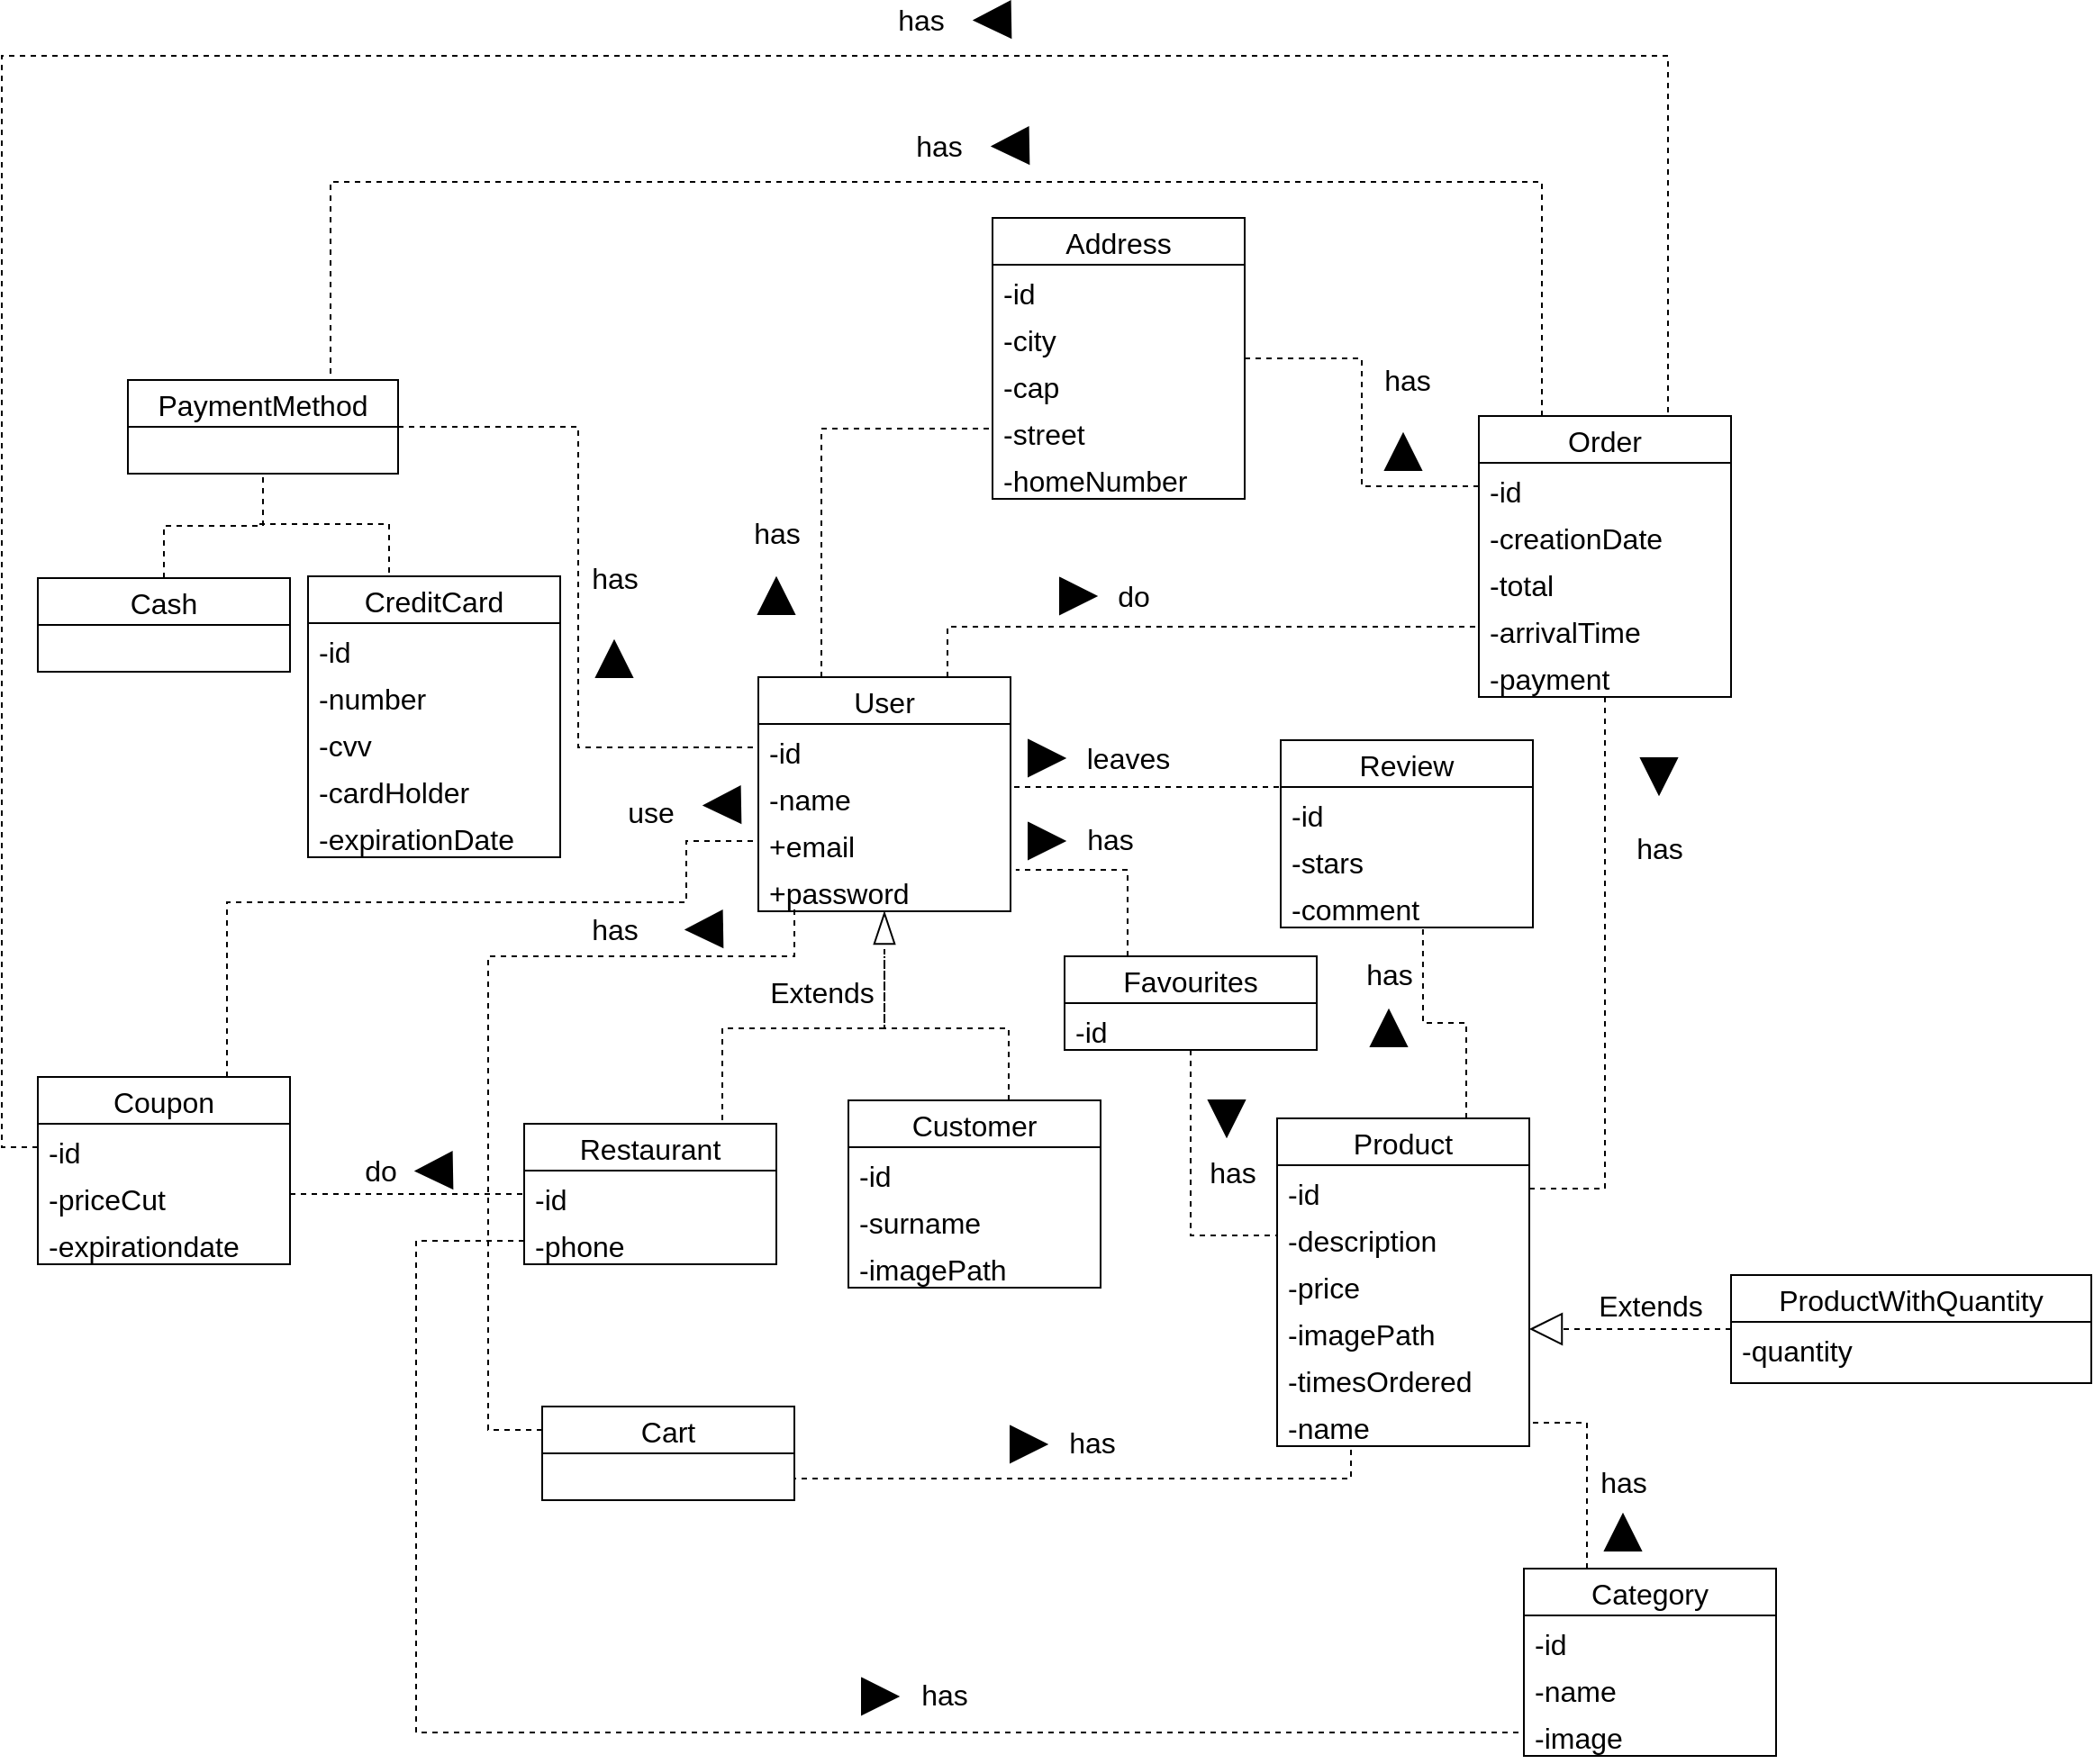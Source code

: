 <mxfile version="15.6.8" type="device"><diagram id="C5RBs43oDa-KdzZeNtuy" name="Page-1"><mxGraphModel dx="1355" dy="1617" grid="1" gridSize="10" guides="1" tooltips="1" connect="1" arrows="1" fold="1" page="1" pageScale="1" pageWidth="827" pageHeight="1169" math="0" shadow="0"><root><mxCell id="WIyWlLk6GJQsqaUBKTNV-0"/><mxCell id="WIyWlLk6GJQsqaUBKTNV-1" parent="WIyWlLk6GJQsqaUBKTNV-0"/><mxCell id="ASKmHNV6O_4krTc0j-V0-33" style="edgeStyle=orthogonalEdgeStyle;rounded=0;orthogonalLoop=1;jettySize=auto;html=1;exitX=0.5;exitY=0;exitDx=0;exitDy=0;dashed=1;fontSize=16;endArrow=none;endFill=0;" edge="1" parent="WIyWlLk6GJQsqaUBKTNV-1" source="ASKmHNV6O_4krTc0j-V0-17"><mxGeometry relative="1" as="geometry"><mxPoint x="310" y="230" as="targetPoint"/><Array as="points"><mxPoint x="220" y="323"/><mxPoint x="220" y="270"/><mxPoint x="310" y="270"/></Array></mxGeometry></mxCell><mxCell id="ASKmHNV6O_4krTc0j-V0-17" value="Restaurant" style="swimlane;fontStyle=0;childLayout=stackLayout;horizontal=1;startSize=26;fillColor=none;horizontalStack=0;resizeParent=1;resizeParentMax=0;resizeLast=0;collapsible=1;marginBottom=0;fontSize=16;" vertex="1" parent="WIyWlLk6GJQsqaUBKTNV-1"><mxGeometry x="110" y="323" width="140" height="78" as="geometry"/></mxCell><mxCell id="ASKmHNV6O_4krTc0j-V0-106" value="-id" style="text;strokeColor=none;fillColor=none;align=left;verticalAlign=top;spacingLeft=4;spacingRight=4;overflow=hidden;rotatable=0;points=[[0,0.5],[1,0.5]];portConstraint=eastwest;fontSize=16;" vertex="1" parent="ASKmHNV6O_4krTc0j-V0-17"><mxGeometry y="26" width="140" height="26" as="geometry"/></mxCell><mxCell id="ASKmHNV6O_4krTc0j-V0-18" value="-phone" style="text;strokeColor=none;fillColor=none;align=left;verticalAlign=top;spacingLeft=4;spacingRight=4;overflow=hidden;rotatable=0;points=[[0,0.5],[1,0.5]];portConstraint=eastwest;fontSize=16;" vertex="1" parent="ASKmHNV6O_4krTc0j-V0-17"><mxGeometry y="52" width="140" height="26" as="geometry"/></mxCell><mxCell id="ASKmHNV6O_4krTc0j-V0-67" style="edgeStyle=orthogonalEdgeStyle;rounded=0;orthogonalLoop=1;jettySize=auto;html=1;exitX=0.75;exitY=0;exitDx=0;exitDy=0;entryX=0;entryY=0.5;entryDx=0;entryDy=0;dashed=1;fontSize=16;endArrow=none;endFill=0;endSize=16;strokeWidth=1;" edge="1" parent="WIyWlLk6GJQsqaUBKTNV-1" source="ASKmHNV6O_4krTc0j-V0-21" target="ASKmHNV6O_4krTc0j-V0-55"><mxGeometry relative="1" as="geometry"/></mxCell><mxCell id="ASKmHNV6O_4krTc0j-V0-74" style="edgeStyle=orthogonalEdgeStyle;rounded=0;orthogonalLoop=1;jettySize=auto;html=1;exitX=0.25;exitY=0;exitDx=0;exitDy=0;entryX=0;entryY=0.5;entryDx=0;entryDy=0;dashed=1;fontSize=16;endArrow=none;endFill=0;endSize=16;strokeWidth=1;" edge="1" parent="WIyWlLk6GJQsqaUBKTNV-1" source="ASKmHNV6O_4krTc0j-V0-21" target="ASKmHNV6O_4krTc0j-V0-65"><mxGeometry relative="1" as="geometry"/></mxCell><mxCell id="ASKmHNV6O_4krTc0j-V0-21" value="User" style="swimlane;fontStyle=0;childLayout=stackLayout;horizontal=1;startSize=26;fillColor=none;horizontalStack=0;resizeParent=1;resizeParentMax=0;resizeLast=0;collapsible=1;marginBottom=0;fontSize=16;" vertex="1" parent="WIyWlLk6GJQsqaUBKTNV-1"><mxGeometry x="240" y="75" width="140" height="130" as="geometry"/></mxCell><mxCell id="ASKmHNV6O_4krTc0j-V0-111" value="-id" style="text;strokeColor=none;fillColor=none;align=left;verticalAlign=top;spacingLeft=4;spacingRight=4;overflow=hidden;rotatable=0;points=[[0,0.5],[1,0.5]];portConstraint=eastwest;fontSize=16;" vertex="1" parent="ASKmHNV6O_4krTc0j-V0-21"><mxGeometry y="26" width="140" height="26" as="geometry"/></mxCell><mxCell id="ASKmHNV6O_4krTc0j-V0-22" value="-name" style="text;strokeColor=none;fillColor=none;align=left;verticalAlign=top;spacingLeft=4;spacingRight=4;overflow=hidden;rotatable=0;points=[[0,0.5],[1,0.5]];portConstraint=eastwest;fontSize=16;" vertex="1" parent="ASKmHNV6O_4krTc0j-V0-21"><mxGeometry y="52" width="140" height="26" as="geometry"/></mxCell><mxCell id="ASKmHNV6O_4krTc0j-V0-24" value="+email" style="text;strokeColor=none;fillColor=none;align=left;verticalAlign=top;spacingLeft=4;spacingRight=4;overflow=hidden;rotatable=0;points=[[0,0.5],[1,0.5]];portConstraint=eastwest;fontSize=16;" vertex="1" parent="ASKmHNV6O_4krTc0j-V0-21"><mxGeometry y="78" width="140" height="26" as="geometry"/></mxCell><mxCell id="ASKmHNV6O_4krTc0j-V0-29" value="+password" style="text;strokeColor=none;fillColor=none;align=left;verticalAlign=top;spacingLeft=4;spacingRight=4;overflow=hidden;rotatable=0;points=[[0,0.5],[1,0.5]];portConstraint=eastwest;fontSize=16;" vertex="1" parent="ASKmHNV6O_4krTc0j-V0-21"><mxGeometry y="104" width="140" height="26" as="geometry"/></mxCell><mxCell id="ASKmHNV6O_4krTc0j-V0-31" style="edgeStyle=orthogonalEdgeStyle;rounded=0;orthogonalLoop=1;jettySize=auto;html=1;exitX=0.25;exitY=0;exitDx=0;exitDy=0;entryX=0.5;entryY=1;entryDx=0;entryDy=0;dashed=1;fontSize=16;endArrow=blockThin;endFill=0;strokeWidth=1;endSize=16;" edge="1" parent="WIyWlLk6GJQsqaUBKTNV-1" source="ASKmHNV6O_4krTc0j-V0-25" target="ASKmHNV6O_4krTc0j-V0-21"><mxGeometry relative="1" as="geometry"><Array as="points"><mxPoint x="379" y="310"/><mxPoint x="379" y="270"/><mxPoint x="310" y="270"/></Array></mxGeometry></mxCell><mxCell id="ASKmHNV6O_4krTc0j-V0-25" value="Customer" style="swimlane;fontStyle=0;childLayout=stackLayout;horizontal=1;startSize=26;fillColor=none;horizontalStack=0;resizeParent=1;resizeParentMax=0;resizeLast=0;collapsible=1;marginBottom=0;fontSize=16;" vertex="1" parent="WIyWlLk6GJQsqaUBKTNV-1"><mxGeometry x="290" y="310" width="140" height="104" as="geometry"/></mxCell><mxCell id="ASKmHNV6O_4krTc0j-V0-110" value="-id" style="text;strokeColor=none;fillColor=none;align=left;verticalAlign=top;spacingLeft=4;spacingRight=4;overflow=hidden;rotatable=0;points=[[0,0.5],[1,0.5]];portConstraint=eastwest;fontSize=16;" vertex="1" parent="ASKmHNV6O_4krTc0j-V0-25"><mxGeometry y="26" width="140" height="26" as="geometry"/></mxCell><mxCell id="ASKmHNV6O_4krTc0j-V0-27" value="-surname" style="text;strokeColor=none;fillColor=none;align=left;verticalAlign=top;spacingLeft=4;spacingRight=4;overflow=hidden;rotatable=0;points=[[0,0.5],[1,0.5]];portConstraint=eastwest;fontSize=16;" vertex="1" parent="ASKmHNV6O_4krTc0j-V0-25"><mxGeometry y="52" width="140" height="26" as="geometry"/></mxCell><mxCell id="ASKmHNV6O_4krTc0j-V0-28" value="-imagePath" style="text;strokeColor=none;fillColor=none;align=left;verticalAlign=top;spacingLeft=4;spacingRight=4;overflow=hidden;rotatable=0;points=[[0,0.5],[1,0.5]];portConstraint=eastwest;fontSize=16;" vertex="1" parent="ASKmHNV6O_4krTc0j-V0-25"><mxGeometry y="78" width="140" height="26" as="geometry"/></mxCell><mxCell id="ASKmHNV6O_4krTc0j-V0-34" value="Extends" style="text;html=1;align=center;verticalAlign=middle;resizable=0;points=[];autosize=1;strokeColor=none;fillColor=none;fontSize=16;" vertex="1" parent="WIyWlLk6GJQsqaUBKTNV-1"><mxGeometry x="240" y="240" width="70" height="20" as="geometry"/></mxCell><mxCell id="ASKmHNV6O_4krTc0j-V0-35" value="Review" style="swimlane;fontStyle=0;childLayout=stackLayout;horizontal=1;startSize=26;fillColor=none;horizontalStack=0;resizeParent=1;resizeParentMax=0;resizeLast=0;collapsible=1;marginBottom=0;fontSize=16;" vertex="1" parent="WIyWlLk6GJQsqaUBKTNV-1"><mxGeometry x="530" y="110" width="140" height="104" as="geometry"/></mxCell><mxCell id="ASKmHNV6O_4krTc0j-V0-36" value="-id" style="text;strokeColor=none;fillColor=none;align=left;verticalAlign=top;spacingLeft=4;spacingRight=4;overflow=hidden;rotatable=0;points=[[0,0.5],[1,0.5]];portConstraint=eastwest;fontSize=16;" vertex="1" parent="ASKmHNV6O_4krTc0j-V0-35"><mxGeometry y="26" width="140" height="26" as="geometry"/></mxCell><mxCell id="ASKmHNV6O_4krTc0j-V0-112" value="-stars" style="text;strokeColor=none;fillColor=none;align=left;verticalAlign=top;spacingLeft=4;spacingRight=4;overflow=hidden;rotatable=0;points=[[0,0.5],[1,0.5]];portConstraint=eastwest;fontSize=16;" vertex="1" parent="ASKmHNV6O_4krTc0j-V0-35"><mxGeometry y="52" width="140" height="26" as="geometry"/></mxCell><mxCell id="ASKmHNV6O_4krTc0j-V0-37" value="-comment" style="text;strokeColor=none;fillColor=none;align=left;verticalAlign=top;spacingLeft=4;spacingRight=4;overflow=hidden;rotatable=0;points=[[0,0.5],[1,0.5]];portConstraint=eastwest;fontSize=16;" vertex="1" parent="ASKmHNV6O_4krTc0j-V0-35"><mxGeometry y="78" width="140" height="26" as="geometry"/></mxCell><mxCell id="ASKmHNV6O_4krTc0j-V0-39" style="edgeStyle=orthogonalEdgeStyle;rounded=0;orthogonalLoop=1;jettySize=auto;html=1;exitX=1;exitY=0.5;exitDx=0;exitDy=0;entryX=0;entryY=0.25;entryDx=0;entryDy=0;dashed=1;fontSize=16;endArrow=none;endFill=0;endSize=16;strokeWidth=1;" edge="1" parent="WIyWlLk6GJQsqaUBKTNV-1" source="ASKmHNV6O_4krTc0j-V0-22" target="ASKmHNV6O_4krTc0j-V0-35"><mxGeometry relative="1" as="geometry"><Array as="points"><mxPoint x="380" y="136"/></Array></mxGeometry></mxCell><mxCell id="ASKmHNV6O_4krTc0j-V0-40" value="leaves" style="text;html=1;align=center;verticalAlign=middle;resizable=0;points=[];autosize=1;strokeColor=none;fillColor=none;fontSize=16;" vertex="1" parent="WIyWlLk6GJQsqaUBKTNV-1"><mxGeometry x="415" y="110" width="60" height="20" as="geometry"/></mxCell><mxCell id="ASKmHNV6O_4krTc0j-V0-41" value="" style="triangle;whiteSpace=wrap;html=1;fontSize=16;fillColor=#000000;" vertex="1" parent="WIyWlLk6GJQsqaUBKTNV-1"><mxGeometry x="390" y="110" width="20" height="20" as="geometry"/></mxCell><mxCell id="ASKmHNV6O_4krTc0j-V0-48" style="edgeStyle=orthogonalEdgeStyle;rounded=0;orthogonalLoop=1;jettySize=auto;html=1;exitX=0.75;exitY=0;exitDx=0;exitDy=0;entryX=0.564;entryY=1.038;entryDx=0;entryDy=0;entryPerimeter=0;dashed=1;fontSize=16;endArrow=none;endFill=0;endSize=16;strokeWidth=1;" edge="1" parent="WIyWlLk6GJQsqaUBKTNV-1" source="ASKmHNV6O_4krTc0j-V0-42" target="ASKmHNV6O_4krTc0j-V0-37"><mxGeometry relative="1" as="geometry"/></mxCell><mxCell id="ASKmHNV6O_4krTc0j-V0-42" value="Product" style="swimlane;fontStyle=0;childLayout=stackLayout;horizontal=1;startSize=26;fillColor=none;horizontalStack=0;resizeParent=1;resizeParentMax=0;resizeLast=0;collapsible=1;marginBottom=0;fontSize=16;" vertex="1" parent="WIyWlLk6GJQsqaUBKTNV-1"><mxGeometry x="528" y="320" width="140" height="182" as="geometry"/></mxCell><mxCell id="ASKmHNV6O_4krTc0j-V0-43" value="-id" style="text;strokeColor=none;fillColor=none;align=left;verticalAlign=top;spacingLeft=4;spacingRight=4;overflow=hidden;rotatable=0;points=[[0,0.5],[1,0.5]];portConstraint=eastwest;fontSize=16;" vertex="1" parent="ASKmHNV6O_4krTc0j-V0-42"><mxGeometry y="26" width="140" height="26" as="geometry"/></mxCell><mxCell id="ASKmHNV6O_4krTc0j-V0-44" value="-description" style="text;strokeColor=none;fillColor=none;align=left;verticalAlign=top;spacingLeft=4;spacingRight=4;overflow=hidden;rotatable=0;points=[[0,0.5],[1,0.5]];portConstraint=eastwest;fontSize=16;" vertex="1" parent="ASKmHNV6O_4krTc0j-V0-42"><mxGeometry y="52" width="140" height="26" as="geometry"/></mxCell><mxCell id="ASKmHNV6O_4krTc0j-V0-45" value="-price" style="text;strokeColor=none;fillColor=none;align=left;verticalAlign=top;spacingLeft=4;spacingRight=4;overflow=hidden;rotatable=0;points=[[0,0.5],[1,0.5]];portConstraint=eastwest;fontSize=16;" vertex="1" parent="ASKmHNV6O_4krTc0j-V0-42"><mxGeometry y="78" width="140" height="26" as="geometry"/></mxCell><mxCell id="ASKmHNV6O_4krTc0j-V0-46" value="-imagePath" style="text;strokeColor=none;fillColor=none;align=left;verticalAlign=top;spacingLeft=4;spacingRight=4;overflow=hidden;rotatable=0;points=[[0,0.5],[1,0.5]];portConstraint=eastwest;fontSize=16;" vertex="1" parent="ASKmHNV6O_4krTc0j-V0-42"><mxGeometry y="104" width="140" height="26" as="geometry"/></mxCell><mxCell id="ASKmHNV6O_4krTc0j-V0-47" value="-timesOrdered" style="text;strokeColor=none;fillColor=none;align=left;verticalAlign=top;spacingLeft=4;spacingRight=4;overflow=hidden;rotatable=0;points=[[0,0.5],[1,0.5]];portConstraint=eastwest;fontSize=16;" vertex="1" parent="ASKmHNV6O_4krTc0j-V0-42"><mxGeometry y="130" width="140" height="26" as="geometry"/></mxCell><mxCell id="ASKmHNV6O_4krTc0j-V0-105" value="-name" style="text;strokeColor=none;fillColor=none;align=left;verticalAlign=top;spacingLeft=4;spacingRight=4;overflow=hidden;rotatable=0;points=[[0,0.5],[1,0.5]];portConstraint=eastwest;fontSize=16;" vertex="1" parent="ASKmHNV6O_4krTc0j-V0-42"><mxGeometry y="156" width="140" height="26" as="geometry"/></mxCell><mxCell id="ASKmHNV6O_4krTc0j-V0-49" value="" style="triangle;whiteSpace=wrap;html=1;fontSize=16;fillColor=#000000;rotation=-90;" vertex="1" parent="WIyWlLk6GJQsqaUBKTNV-1"><mxGeometry x="580" y="260" width="20" height="20" as="geometry"/></mxCell><mxCell id="ASKmHNV6O_4krTc0j-V0-50" value="has" style="text;html=1;align=center;verticalAlign=middle;resizable=0;points=[];autosize=1;strokeColor=none;fillColor=none;fontSize=16;" vertex="1" parent="WIyWlLk6GJQsqaUBKTNV-1"><mxGeometry x="570" y="230" width="40" height="20" as="geometry"/></mxCell><mxCell id="ASKmHNV6O_4krTc0j-V0-118" style="edgeStyle=orthogonalEdgeStyle;rounded=0;orthogonalLoop=1;jettySize=auto;html=1;exitX=0.25;exitY=0;exitDx=0;exitDy=0;entryX=0.75;entryY=0;entryDx=0;entryDy=0;dashed=1;fontSize=16;endArrow=none;endFill=0;endSize=16;strokeWidth=1;" edge="1" parent="WIyWlLk6GJQsqaUBKTNV-1" source="ASKmHNV6O_4krTc0j-V0-52" target="ASKmHNV6O_4krTc0j-V0-87"><mxGeometry relative="1" as="geometry"><Array as="points"><mxPoint x="675" y="-200"/><mxPoint x="3" y="-200"/></Array></mxGeometry></mxCell><mxCell id="ASKmHNV6O_4krTc0j-V0-52" value="Order" style="swimlane;fontStyle=0;childLayout=stackLayout;horizontal=1;startSize=26;fillColor=none;horizontalStack=0;resizeParent=1;resizeParentMax=0;resizeLast=0;collapsible=1;marginBottom=0;fontSize=16;" vertex="1" parent="WIyWlLk6GJQsqaUBKTNV-1"><mxGeometry x="640" y="-70" width="140" height="156" as="geometry"/></mxCell><mxCell id="ASKmHNV6O_4krTc0j-V0-53" value="-id" style="text;strokeColor=none;fillColor=none;align=left;verticalAlign=top;spacingLeft=4;spacingRight=4;overflow=hidden;rotatable=0;points=[[0,0.5],[1,0.5]];portConstraint=eastwest;fontSize=16;" vertex="1" parent="ASKmHNV6O_4krTc0j-V0-52"><mxGeometry y="26" width="140" height="26" as="geometry"/></mxCell><mxCell id="ASKmHNV6O_4krTc0j-V0-113" value="-creationDate" style="text;strokeColor=none;fillColor=none;align=left;verticalAlign=top;spacingLeft=4;spacingRight=4;overflow=hidden;rotatable=0;points=[[0,0.5],[1,0.5]];portConstraint=eastwest;fontSize=16;" vertex="1" parent="ASKmHNV6O_4krTc0j-V0-52"><mxGeometry y="52" width="140" height="26" as="geometry"/></mxCell><mxCell id="ASKmHNV6O_4krTc0j-V0-54" value="-total" style="text;strokeColor=none;fillColor=none;align=left;verticalAlign=top;spacingLeft=4;spacingRight=4;overflow=hidden;rotatable=0;points=[[0,0.5],[1,0.5]];portConstraint=eastwest;fontSize=16;" vertex="1" parent="ASKmHNV6O_4krTc0j-V0-52"><mxGeometry y="78" width="140" height="26" as="geometry"/></mxCell><mxCell id="ASKmHNV6O_4krTc0j-V0-55" value="-arrivalTime" style="text;strokeColor=none;fillColor=none;align=left;verticalAlign=top;spacingLeft=4;spacingRight=4;overflow=hidden;rotatable=0;points=[[0,0.5],[1,0.5]];portConstraint=eastwest;fontSize=16;" vertex="1" parent="ASKmHNV6O_4krTc0j-V0-52"><mxGeometry y="104" width="140" height="26" as="geometry"/></mxCell><mxCell id="ASKmHNV6O_4krTc0j-V0-56" value="-payment" style="text;strokeColor=none;fillColor=none;align=left;verticalAlign=top;spacingLeft=4;spacingRight=4;overflow=hidden;rotatable=0;points=[[0,0.5],[1,0.5]];portConstraint=eastwest;fontSize=16;" vertex="1" parent="ASKmHNV6O_4krTc0j-V0-52"><mxGeometry y="130" width="140" height="26" as="geometry"/></mxCell><mxCell id="ASKmHNV6O_4krTc0j-V0-59" style="edgeStyle=orthogonalEdgeStyle;rounded=0;orthogonalLoop=1;jettySize=auto;html=1;exitX=1;exitY=0.5;exitDx=0;exitDy=0;entryX=0.5;entryY=1;entryDx=0;entryDy=0;dashed=1;fontSize=16;endArrow=none;endFill=0;endSize=16;strokeWidth=1;" edge="1" parent="WIyWlLk6GJQsqaUBKTNV-1" source="ASKmHNV6O_4krTc0j-V0-43" target="ASKmHNV6O_4krTc0j-V0-52"><mxGeometry relative="1" as="geometry"/></mxCell><mxCell id="ASKmHNV6O_4krTc0j-V0-60" value="has" style="text;html=1;align=center;verticalAlign=middle;resizable=0;points=[];autosize=1;strokeColor=none;fillColor=none;fontSize=16;" vertex="1" parent="WIyWlLk6GJQsqaUBKTNV-1"><mxGeometry x="720" y="160" width="40" height="20" as="geometry"/></mxCell><mxCell id="ASKmHNV6O_4krTc0j-V0-61" value="" style="triangle;whiteSpace=wrap;html=1;fontSize=16;fillColor=#000000;rotation=90;" vertex="1" parent="WIyWlLk6GJQsqaUBKTNV-1"><mxGeometry x="730" y="120" width="20" height="20" as="geometry"/></mxCell><mxCell id="ASKmHNV6O_4krTc0j-V0-62" value="Address" style="swimlane;fontStyle=0;childLayout=stackLayout;horizontal=1;startSize=26;fillColor=none;horizontalStack=0;resizeParent=1;resizeParentMax=0;resizeLast=0;collapsible=1;marginBottom=0;fontSize=16;" vertex="1" parent="WIyWlLk6GJQsqaUBKTNV-1"><mxGeometry x="370" y="-180" width="140" height="156" as="geometry"/></mxCell><mxCell id="ASKmHNV6O_4krTc0j-V0-114" value="-id" style="text;strokeColor=none;fillColor=none;align=left;verticalAlign=top;spacingLeft=4;spacingRight=4;overflow=hidden;rotatable=0;points=[[0,0.5],[1,0.5]];portConstraint=eastwest;fontSize=16;" vertex="1" parent="ASKmHNV6O_4krTc0j-V0-62"><mxGeometry y="26" width="140" height="26" as="geometry"/></mxCell><mxCell id="ASKmHNV6O_4krTc0j-V0-63" value="-city" style="text;strokeColor=none;fillColor=none;align=left;verticalAlign=top;spacingLeft=4;spacingRight=4;overflow=hidden;rotatable=0;points=[[0,0.5],[1,0.5]];portConstraint=eastwest;fontSize=16;" vertex="1" parent="ASKmHNV6O_4krTc0j-V0-62"><mxGeometry y="52" width="140" height="26" as="geometry"/></mxCell><mxCell id="ASKmHNV6O_4krTc0j-V0-64" value="-cap" style="text;strokeColor=none;fillColor=none;align=left;verticalAlign=top;spacingLeft=4;spacingRight=4;overflow=hidden;rotatable=0;points=[[0,0.5],[1,0.5]];portConstraint=eastwest;fontSize=16;" vertex="1" parent="ASKmHNV6O_4krTc0j-V0-62"><mxGeometry y="78" width="140" height="26" as="geometry"/></mxCell><mxCell id="ASKmHNV6O_4krTc0j-V0-65" value="-street" style="text;strokeColor=none;fillColor=none;align=left;verticalAlign=top;spacingLeft=4;spacingRight=4;overflow=hidden;rotatable=0;points=[[0,0.5],[1,0.5]];portConstraint=eastwest;fontSize=16;" vertex="1" parent="ASKmHNV6O_4krTc0j-V0-62"><mxGeometry y="104" width="140" height="26" as="geometry"/></mxCell><mxCell id="ASKmHNV6O_4krTc0j-V0-66" value="-homeNumber" style="text;strokeColor=none;fillColor=none;align=left;verticalAlign=top;spacingLeft=4;spacingRight=4;overflow=hidden;rotatable=0;points=[[0,0.5],[1,0.5]];portConstraint=eastwest;fontSize=16;" vertex="1" parent="ASKmHNV6O_4krTc0j-V0-62"><mxGeometry y="130" width="140" height="26" as="geometry"/></mxCell><mxCell id="ASKmHNV6O_4krTc0j-V0-68" value="" style="triangle;whiteSpace=wrap;html=1;fontSize=16;fillColor=#000000;" vertex="1" parent="WIyWlLk6GJQsqaUBKTNV-1"><mxGeometry x="407.5" y="20" width="20" height="20" as="geometry"/></mxCell><mxCell id="ASKmHNV6O_4krTc0j-V0-69" value="do" style="text;html=1;align=center;verticalAlign=middle;resizable=0;points=[];autosize=1;strokeColor=none;fillColor=none;fontSize=16;" vertex="1" parent="WIyWlLk6GJQsqaUBKTNV-1"><mxGeometry x="432.5" y="20" width="30" height="20" as="geometry"/></mxCell><mxCell id="ASKmHNV6O_4krTc0j-V0-71" style="edgeStyle=orthogonalEdgeStyle;rounded=0;orthogonalLoop=1;jettySize=auto;html=1;exitX=0;exitY=0.5;exitDx=0;exitDy=0;entryX=1;entryY=0.5;entryDx=0;entryDy=0;dashed=1;fontSize=16;endArrow=none;endFill=0;endSize=16;strokeWidth=1;" edge="1" parent="WIyWlLk6GJQsqaUBKTNV-1" source="ASKmHNV6O_4krTc0j-V0-53" target="ASKmHNV6O_4krTc0j-V0-62"><mxGeometry relative="1" as="geometry"/></mxCell><mxCell id="ASKmHNV6O_4krTc0j-V0-72" value="" style="triangle;whiteSpace=wrap;html=1;fontSize=16;fillColor=#000000;rotation=-90;" vertex="1" parent="WIyWlLk6GJQsqaUBKTNV-1"><mxGeometry x="588" y="-60" width="20" height="20" as="geometry"/></mxCell><mxCell id="ASKmHNV6O_4krTc0j-V0-73" value="has" style="text;html=1;align=center;verticalAlign=middle;resizable=0;points=[];autosize=1;strokeColor=none;fillColor=none;fontSize=16;" vertex="1" parent="WIyWlLk6GJQsqaUBKTNV-1"><mxGeometry x="580" y="-100" width="40" height="20" as="geometry"/></mxCell><mxCell id="ASKmHNV6O_4krTc0j-V0-75" value="has" style="text;html=1;align=center;verticalAlign=middle;resizable=0;points=[];autosize=1;strokeColor=none;fillColor=none;fontSize=16;" vertex="1" parent="WIyWlLk6GJQsqaUBKTNV-1"><mxGeometry x="230" y="-15" width="40" height="20" as="geometry"/></mxCell><mxCell id="ASKmHNV6O_4krTc0j-V0-76" value="" style="triangle;whiteSpace=wrap;html=1;fontSize=16;fillColor=#000000;rotation=-90;" vertex="1" parent="WIyWlLk6GJQsqaUBKTNV-1"><mxGeometry x="240" y="20" width="20" height="20" as="geometry"/></mxCell><mxCell id="ASKmHNV6O_4krTc0j-V0-80" style="edgeStyle=orthogonalEdgeStyle;rounded=0;orthogonalLoop=1;jettySize=auto;html=1;exitX=1;exitY=0.5;exitDx=0;exitDy=0;entryX=0.293;entryY=1.077;entryDx=0;entryDy=0;dashed=1;fontSize=16;endArrow=none;endFill=0;endSize=16;strokeWidth=1;entryPerimeter=0;" edge="1" parent="WIyWlLk6GJQsqaUBKTNV-1" source="ASKmHNV6O_4krTc0j-V0-77" target="ASKmHNV6O_4krTc0j-V0-105"><mxGeometry relative="1" as="geometry"><Array as="points"><mxPoint x="260" y="520"/><mxPoint x="569" y="520"/></Array></mxGeometry></mxCell><mxCell id="ASKmHNV6O_4krTc0j-V0-77" value="Cart" style="swimlane;fontStyle=0;childLayout=stackLayout;horizontal=1;startSize=26;fillColor=none;horizontalStack=0;resizeParent=1;resizeParentMax=0;resizeLast=0;collapsible=1;marginBottom=0;fontSize=16;" vertex="1" parent="WIyWlLk6GJQsqaUBKTNV-1"><mxGeometry x="120" y="480" width="140" height="52" as="geometry"/></mxCell><mxCell id="ASKmHNV6O_4krTc0j-V0-81" value="" style="triangle;whiteSpace=wrap;html=1;fontSize=16;fillColor=#000000;rotation=0;" vertex="1" parent="WIyWlLk6GJQsqaUBKTNV-1"><mxGeometry x="380" y="491" width="20" height="20" as="geometry"/></mxCell><mxCell id="ASKmHNV6O_4krTc0j-V0-83" value="has" style="text;html=1;align=center;verticalAlign=middle;resizable=0;points=[];autosize=1;strokeColor=none;fillColor=none;fontSize=16;" vertex="1" parent="WIyWlLk6GJQsqaUBKTNV-1"><mxGeometry x="405" y="490" width="40" height="20" as="geometry"/></mxCell><mxCell id="ASKmHNV6O_4krTc0j-V0-84" style="edgeStyle=orthogonalEdgeStyle;rounded=0;orthogonalLoop=1;jettySize=auto;html=1;exitX=0.143;exitY=0.962;exitDx=0;exitDy=0;entryX=0;entryY=0.25;entryDx=0;entryDy=0;dashed=1;fontSize=16;endArrow=none;endFill=0;endSize=16;strokeWidth=1;exitPerimeter=0;" edge="1" parent="WIyWlLk6GJQsqaUBKTNV-1" source="ASKmHNV6O_4krTc0j-V0-29" target="ASKmHNV6O_4krTc0j-V0-77"><mxGeometry relative="1" as="geometry"><Array as="points"><mxPoint x="260" y="230"/><mxPoint x="90" y="230"/><mxPoint x="90" y="493"/></Array></mxGeometry></mxCell><mxCell id="ASKmHNV6O_4krTc0j-V0-85" value="" style="triangle;whiteSpace=wrap;html=1;fontSize=16;fillColor=#000000;rotation=-181;" vertex="1" parent="WIyWlLk6GJQsqaUBKTNV-1"><mxGeometry x="200" y="205" width="20" height="20" as="geometry"/></mxCell><mxCell id="ASKmHNV6O_4krTc0j-V0-86" value="has" style="text;html=1;align=center;verticalAlign=middle;resizable=0;points=[];autosize=1;strokeColor=none;fillColor=none;fontSize=16;" vertex="1" parent="WIyWlLk6GJQsqaUBKTNV-1"><mxGeometry x="140" y="205" width="40" height="20" as="geometry"/></mxCell><mxCell id="ASKmHNV6O_4krTc0j-V0-115" style="edgeStyle=orthogonalEdgeStyle;rounded=0;orthogonalLoop=1;jettySize=auto;html=1;exitX=1;exitY=0.5;exitDx=0;exitDy=0;entryX=0;entryY=0.5;entryDx=0;entryDy=0;dashed=1;fontSize=16;endArrow=none;endFill=0;endSize=16;strokeWidth=1;" edge="1" parent="WIyWlLk6GJQsqaUBKTNV-1" source="ASKmHNV6O_4krTc0j-V0-87" target="ASKmHNV6O_4krTc0j-V0-111"><mxGeometry relative="1" as="geometry"/></mxCell><mxCell id="ASKmHNV6O_4krTc0j-V0-87" value="PaymentMethod" style="swimlane;fontStyle=0;childLayout=stackLayout;horizontal=1;startSize=26;fillColor=none;horizontalStack=0;resizeParent=1;resizeParentMax=0;resizeLast=0;collapsible=1;marginBottom=0;fontSize=16;" vertex="1" parent="WIyWlLk6GJQsqaUBKTNV-1"><mxGeometry x="-110" y="-90" width="150" height="52" as="geometry"/></mxCell><mxCell id="ASKmHNV6O_4krTc0j-V0-93" style="edgeStyle=orthogonalEdgeStyle;rounded=0;orthogonalLoop=1;jettySize=auto;html=1;exitX=0.5;exitY=0;exitDx=0;exitDy=0;entryX=0.5;entryY=1;entryDx=0;entryDy=0;dashed=1;fontSize=16;endArrow=none;endFill=0;endSize=16;strokeWidth=1;" edge="1" parent="WIyWlLk6GJQsqaUBKTNV-1" source="ASKmHNV6O_4krTc0j-V0-91" target="ASKmHNV6O_4krTc0j-V0-87"><mxGeometry relative="1" as="geometry"/></mxCell><mxCell id="ASKmHNV6O_4krTc0j-V0-91" value="Cash" style="swimlane;fontStyle=0;childLayout=stackLayout;horizontal=1;startSize=26;fillColor=none;horizontalStack=0;resizeParent=1;resizeParentMax=0;resizeLast=0;collapsible=1;marginBottom=0;fontSize=16;" vertex="1" parent="WIyWlLk6GJQsqaUBKTNV-1"><mxGeometry x="-160" y="20" width="140" height="52" as="geometry"/></mxCell><mxCell id="ASKmHNV6O_4krTc0j-V0-96" style="edgeStyle=orthogonalEdgeStyle;rounded=0;orthogonalLoop=1;jettySize=auto;html=1;exitX=0.25;exitY=0;exitDx=0;exitDy=0;dashed=1;fontSize=16;endArrow=none;endFill=0;endSize=16;strokeWidth=1;" edge="1" parent="WIyWlLk6GJQsqaUBKTNV-1" source="ASKmHNV6O_4krTc0j-V0-94"><mxGeometry relative="1" as="geometry"><mxPoint x="-40" y="-10" as="targetPoint"/><Array as="points"><mxPoint x="35" y="-10"/></Array></mxGeometry></mxCell><mxCell id="ASKmHNV6O_4krTc0j-V0-94" value="CreditCard" style="swimlane;fontStyle=0;childLayout=stackLayout;horizontal=1;startSize=26;fillColor=none;horizontalStack=0;resizeParent=1;resizeParentMax=0;resizeLast=0;collapsible=1;marginBottom=0;fontSize=16;" vertex="1" parent="WIyWlLk6GJQsqaUBKTNV-1"><mxGeometry x="-10" y="19" width="140" height="156" as="geometry"/></mxCell><mxCell id="ASKmHNV6O_4krTc0j-V0-95" value="-id" style="text;strokeColor=none;fillColor=none;align=left;verticalAlign=top;spacingLeft=4;spacingRight=4;overflow=hidden;rotatable=0;points=[[0,0.5],[1,0.5]];portConstraint=eastwest;fontSize=16;" vertex="1" parent="ASKmHNV6O_4krTc0j-V0-94"><mxGeometry y="26" width="140" height="26" as="geometry"/></mxCell><mxCell id="ASKmHNV6O_4krTc0j-V0-103" value="-number" style="text;strokeColor=none;fillColor=none;align=left;verticalAlign=top;spacingLeft=4;spacingRight=4;overflow=hidden;rotatable=0;points=[[0,0.5],[1,0.5]];portConstraint=eastwest;fontSize=16;" vertex="1" parent="ASKmHNV6O_4krTc0j-V0-94"><mxGeometry y="52" width="140" height="26" as="geometry"/></mxCell><mxCell id="ASKmHNV6O_4krTc0j-V0-99" value="-cvv" style="text;strokeColor=none;fillColor=none;align=left;verticalAlign=top;spacingLeft=4;spacingRight=4;overflow=hidden;rotatable=0;points=[[0,0.5],[1,0.5]];portConstraint=eastwest;fontSize=16;" vertex="1" parent="ASKmHNV6O_4krTc0j-V0-94"><mxGeometry y="78" width="140" height="26" as="geometry"/></mxCell><mxCell id="ASKmHNV6O_4krTc0j-V0-100" value="-cardHolder" style="text;strokeColor=none;fillColor=none;align=left;verticalAlign=top;spacingLeft=4;spacingRight=4;overflow=hidden;rotatable=0;points=[[0,0.5],[1,0.5]];portConstraint=eastwest;fontSize=16;" vertex="1" parent="ASKmHNV6O_4krTc0j-V0-94"><mxGeometry y="104" width="140" height="26" as="geometry"/></mxCell><mxCell id="ASKmHNV6O_4krTc0j-V0-102" value="-expirationDate" style="text;strokeColor=none;fillColor=none;align=left;verticalAlign=top;spacingLeft=4;spacingRight=4;overflow=hidden;rotatable=0;points=[[0,0.5],[1,0.5]];portConstraint=eastwest;fontSize=16;" vertex="1" parent="ASKmHNV6O_4krTc0j-V0-94"><mxGeometry y="130" width="140" height="26" as="geometry"/></mxCell><mxCell id="ASKmHNV6O_4krTc0j-V0-116" value="" style="triangle;whiteSpace=wrap;html=1;fontSize=16;fillColor=#000000;rotation=-90;" vertex="1" parent="WIyWlLk6GJQsqaUBKTNV-1"><mxGeometry x="150" y="55" width="20" height="20" as="geometry"/></mxCell><mxCell id="ASKmHNV6O_4krTc0j-V0-117" value="has" style="text;html=1;align=center;verticalAlign=middle;resizable=0;points=[];autosize=1;strokeColor=none;fillColor=none;fontSize=16;" vertex="1" parent="WIyWlLk6GJQsqaUBKTNV-1"><mxGeometry x="140" y="10" width="40" height="20" as="geometry"/></mxCell><mxCell id="ASKmHNV6O_4krTc0j-V0-119" value="" style="triangle;whiteSpace=wrap;html=1;fontSize=16;fillColor=#000000;rotation=-181;" vertex="1" parent="WIyWlLk6GJQsqaUBKTNV-1"><mxGeometry x="370" y="-230" width="20" height="20" as="geometry"/></mxCell><mxCell id="ASKmHNV6O_4krTc0j-V0-120" value="has" style="text;html=1;align=center;verticalAlign=middle;resizable=0;points=[];autosize=1;strokeColor=none;fillColor=none;fontSize=16;" vertex="1" parent="WIyWlLk6GJQsqaUBKTNV-1"><mxGeometry x="320" y="-230" width="40" height="20" as="geometry"/></mxCell><mxCell id="ASKmHNV6O_4krTc0j-V0-132" style="edgeStyle=orthogonalEdgeStyle;rounded=0;orthogonalLoop=1;jettySize=auto;html=1;exitX=0.25;exitY=0;exitDx=0;exitDy=0;entryX=1.021;entryY=0.115;entryDx=0;entryDy=0;entryPerimeter=0;dashed=1;fontSize=16;endArrow=none;endFill=0;endSize=16;strokeWidth=1;" edge="1" parent="WIyWlLk6GJQsqaUBKTNV-1" source="ASKmHNV6O_4krTc0j-V0-126" target="ASKmHNV6O_4krTc0j-V0-29"><mxGeometry relative="1" as="geometry"/></mxCell><mxCell id="ASKmHNV6O_4krTc0j-V0-135" style="edgeStyle=orthogonalEdgeStyle;rounded=0;orthogonalLoop=1;jettySize=auto;html=1;exitX=0.5;exitY=1;exitDx=0;exitDy=0;entryX=0;entryY=0.5;entryDx=0;entryDy=0;dashed=1;fontSize=16;endArrow=none;endFill=0;endSize=16;strokeWidth=1;" edge="1" parent="WIyWlLk6GJQsqaUBKTNV-1" source="ASKmHNV6O_4krTc0j-V0-126" target="ASKmHNV6O_4krTc0j-V0-44"><mxGeometry relative="1" as="geometry"/></mxCell><mxCell id="ASKmHNV6O_4krTc0j-V0-126" value="Favourites" style="swimlane;fontStyle=0;childLayout=stackLayout;horizontal=1;startSize=26;fillColor=none;horizontalStack=0;resizeParent=1;resizeParentMax=0;resizeLast=0;collapsible=1;marginBottom=0;fontSize=16;" vertex="1" parent="WIyWlLk6GJQsqaUBKTNV-1"><mxGeometry x="410" y="230" width="140" height="52" as="geometry"/></mxCell><mxCell id="ASKmHNV6O_4krTc0j-V0-127" value="-id" style="text;strokeColor=none;fillColor=none;align=left;verticalAlign=top;spacingLeft=4;spacingRight=4;overflow=hidden;rotatable=0;points=[[0,0.5],[1,0.5]];portConstraint=eastwest;fontSize=16;" vertex="1" parent="ASKmHNV6O_4krTc0j-V0-126"><mxGeometry y="26" width="140" height="26" as="geometry"/></mxCell><mxCell id="ASKmHNV6O_4krTc0j-V0-133" value="" style="triangle;whiteSpace=wrap;html=1;fontSize=16;fillColor=#000000;rotation=0;" vertex="1" parent="WIyWlLk6GJQsqaUBKTNV-1"><mxGeometry x="390" y="156" width="20" height="20" as="geometry"/></mxCell><mxCell id="ASKmHNV6O_4krTc0j-V0-134" value="has" style="text;html=1;align=center;verticalAlign=middle;resizable=0;points=[];autosize=1;strokeColor=none;fillColor=none;fontSize=16;" vertex="1" parent="WIyWlLk6GJQsqaUBKTNV-1"><mxGeometry x="415" y="155" width="40" height="20" as="geometry"/></mxCell><mxCell id="ASKmHNV6O_4krTc0j-V0-136" value="" style="triangle;whiteSpace=wrap;html=1;fontSize=16;fillColor=#000000;rotation=90;" vertex="1" parent="WIyWlLk6GJQsqaUBKTNV-1"><mxGeometry x="490" y="310" width="20" height="20" as="geometry"/></mxCell><mxCell id="ASKmHNV6O_4krTc0j-V0-137" value="has" style="text;html=1;align=center;verticalAlign=middle;resizable=0;points=[];autosize=1;strokeColor=none;fillColor=none;fontSize=16;" vertex="1" parent="WIyWlLk6GJQsqaUBKTNV-1"><mxGeometry x="483" y="340" width="40" height="20" as="geometry"/></mxCell><mxCell id="ASKmHNV6O_4krTc0j-V0-145" style="edgeStyle=orthogonalEdgeStyle;rounded=0;orthogonalLoop=1;jettySize=auto;html=1;exitX=0;exitY=0.5;exitDx=0;exitDy=0;entryX=1;entryY=0.5;entryDx=0;entryDy=0;dashed=1;fontSize=16;endArrow=block;endFill=0;endSize=16;strokeWidth=1;" edge="1" parent="WIyWlLk6GJQsqaUBKTNV-1" source="ASKmHNV6O_4krTc0j-V0-138" target="ASKmHNV6O_4krTc0j-V0-46"><mxGeometry relative="1" as="geometry"/></mxCell><mxCell id="ASKmHNV6O_4krTc0j-V0-138" value="ProductWithQuantity" style="swimlane;fontStyle=0;childLayout=stackLayout;horizontal=1;startSize=26;fillColor=none;horizontalStack=0;resizeParent=1;resizeParentMax=0;resizeLast=0;collapsible=1;marginBottom=0;fontSize=16;" vertex="1" parent="WIyWlLk6GJQsqaUBKTNV-1"><mxGeometry x="780" y="407" width="200" height="60" as="geometry"/></mxCell><mxCell id="ASKmHNV6O_4krTc0j-V0-139" value="-quantity" style="text;strokeColor=none;fillColor=none;align=left;verticalAlign=top;spacingLeft=4;spacingRight=4;overflow=hidden;rotatable=0;points=[[0,0.5],[1,0.5]];portConstraint=eastwest;fontSize=16;" vertex="1" parent="ASKmHNV6O_4krTc0j-V0-138"><mxGeometry y="26" width="200" height="34" as="geometry"/></mxCell><mxCell id="ASKmHNV6O_4krTc0j-V0-146" value="Extends" style="text;html=1;align=center;verticalAlign=middle;resizable=0;points=[];autosize=1;strokeColor=none;fillColor=none;fontSize=16;" vertex="1" parent="WIyWlLk6GJQsqaUBKTNV-1"><mxGeometry x="700" y="414" width="70" height="20" as="geometry"/></mxCell><mxCell id="ASKmHNV6O_4krTc0j-V0-147" value="Coupon" style="swimlane;fontStyle=0;childLayout=stackLayout;horizontal=1;startSize=26;fillColor=none;horizontalStack=0;resizeParent=1;resizeParentMax=0;resizeLast=0;collapsible=1;marginBottom=0;fontSize=16;" vertex="1" parent="WIyWlLk6GJQsqaUBKTNV-1"><mxGeometry x="-160" y="297" width="140" height="104" as="geometry"/></mxCell><mxCell id="ASKmHNV6O_4krTc0j-V0-148" value="-id" style="text;strokeColor=none;fillColor=none;align=left;verticalAlign=top;spacingLeft=4;spacingRight=4;overflow=hidden;rotatable=0;points=[[0,0.5],[1,0.5]];portConstraint=eastwest;fontSize=16;" vertex="1" parent="ASKmHNV6O_4krTc0j-V0-147"><mxGeometry y="26" width="140" height="26" as="geometry"/></mxCell><mxCell id="ASKmHNV6O_4krTc0j-V0-149" value="-priceCut" style="text;strokeColor=none;fillColor=none;align=left;verticalAlign=top;spacingLeft=4;spacingRight=4;overflow=hidden;rotatable=0;points=[[0,0.5],[1,0.5]];portConstraint=eastwest;fontSize=16;" vertex="1" parent="ASKmHNV6O_4krTc0j-V0-147"><mxGeometry y="52" width="140" height="26" as="geometry"/></mxCell><mxCell id="ASKmHNV6O_4krTc0j-V0-150" value="-expirationdate" style="text;strokeColor=none;fillColor=none;align=left;verticalAlign=top;spacingLeft=4;spacingRight=4;overflow=hidden;rotatable=0;points=[[0,0.5],[1,0.5]];portConstraint=eastwest;fontSize=16;" vertex="1" parent="ASKmHNV6O_4krTc0j-V0-147"><mxGeometry y="78" width="140" height="26" as="geometry"/></mxCell><mxCell id="ASKmHNV6O_4krTc0j-V0-153" style="edgeStyle=orthogonalEdgeStyle;rounded=0;orthogonalLoop=1;jettySize=auto;html=1;exitX=0.75;exitY=0;exitDx=0;exitDy=0;entryX=0;entryY=0.5;entryDx=0;entryDy=0;dashed=1;fontSize=16;endArrow=none;endFill=0;endSize=16;strokeWidth=1;" edge="1" parent="WIyWlLk6GJQsqaUBKTNV-1" source="ASKmHNV6O_4krTc0j-V0-147" target="ASKmHNV6O_4krTc0j-V0-24"><mxGeometry relative="1" as="geometry"><Array as="points"><mxPoint x="-55" y="200"/><mxPoint x="200" y="200"/><mxPoint x="200" y="166"/></Array></mxGeometry></mxCell><mxCell id="ASKmHNV6O_4krTc0j-V0-154" style="edgeStyle=orthogonalEdgeStyle;rounded=0;orthogonalLoop=1;jettySize=auto;html=1;exitX=0.5;exitY=1;exitDx=0;exitDy=0;entryX=0;entryY=0.5;entryDx=0;entryDy=0;dashed=1;fontSize=16;endArrow=none;endFill=0;endSize=16;strokeWidth=1;" edge="1" parent="WIyWlLk6GJQsqaUBKTNV-1" source="ASKmHNV6O_4krTc0j-V0-85" target="ASKmHNV6O_4krTc0j-V0-85"><mxGeometry relative="1" as="geometry"/></mxCell><mxCell id="ASKmHNV6O_4krTc0j-V0-156" value="" style="triangle;whiteSpace=wrap;html=1;fontSize=16;fillColor=#000000;rotation=-181;" vertex="1" parent="WIyWlLk6GJQsqaUBKTNV-1"><mxGeometry x="210" y="136" width="20" height="20" as="geometry"/></mxCell><mxCell id="ASKmHNV6O_4krTc0j-V0-157" value="use" style="text;html=1;align=center;verticalAlign=middle;resizable=0;points=[];autosize=1;strokeColor=none;fillColor=none;fontSize=16;" vertex="1" parent="WIyWlLk6GJQsqaUBKTNV-1"><mxGeometry x="160" y="140" width="40" height="20" as="geometry"/></mxCell><mxCell id="ASKmHNV6O_4krTc0j-V0-158" style="edgeStyle=orthogonalEdgeStyle;rounded=0;orthogonalLoop=1;jettySize=auto;html=1;exitX=0;exitY=0.5;exitDx=0;exitDy=0;entryX=0.75;entryY=0;entryDx=0;entryDy=0;dashed=1;fontSize=16;endArrow=none;endFill=0;endSize=16;strokeWidth=1;" edge="1" parent="WIyWlLk6GJQsqaUBKTNV-1" source="ASKmHNV6O_4krTc0j-V0-148" target="ASKmHNV6O_4krTc0j-V0-52"><mxGeometry relative="1" as="geometry"><Array as="points"><mxPoint x="-180" y="336"/><mxPoint x="-180" y="-270"/><mxPoint x="745" y="-270"/></Array></mxGeometry></mxCell><mxCell id="ASKmHNV6O_4krTc0j-V0-159" value="" style="triangle;whiteSpace=wrap;html=1;fontSize=16;fillColor=#000000;rotation=-181;" vertex="1" parent="WIyWlLk6GJQsqaUBKTNV-1"><mxGeometry x="360" y="-300" width="20" height="20" as="geometry"/></mxCell><mxCell id="ASKmHNV6O_4krTc0j-V0-160" value="has" style="text;html=1;align=center;verticalAlign=middle;resizable=0;points=[];autosize=1;strokeColor=none;fillColor=none;fontSize=16;" vertex="1" parent="WIyWlLk6GJQsqaUBKTNV-1"><mxGeometry x="310" y="-300" width="40" height="20" as="geometry"/></mxCell><mxCell id="ASKmHNV6O_4krTc0j-V0-165" style="edgeStyle=orthogonalEdgeStyle;rounded=0;orthogonalLoop=1;jettySize=auto;html=1;exitX=0.25;exitY=0;exitDx=0;exitDy=0;entryX=1;entryY=0.5;entryDx=0;entryDy=0;dashed=1;fontSize=16;endArrow=none;endFill=0;endSize=16;strokeWidth=1;" edge="1" parent="WIyWlLk6GJQsqaUBKTNV-1" source="ASKmHNV6O_4krTc0j-V0-161" target="ASKmHNV6O_4krTc0j-V0-105"><mxGeometry relative="1" as="geometry"/></mxCell><mxCell id="ASKmHNV6O_4krTc0j-V0-161" value="Category" style="swimlane;fontStyle=0;childLayout=stackLayout;horizontal=1;startSize=26;fillColor=none;horizontalStack=0;resizeParent=1;resizeParentMax=0;resizeLast=0;collapsible=1;marginBottom=0;fontSize=16;" vertex="1" parent="WIyWlLk6GJQsqaUBKTNV-1"><mxGeometry x="665" y="570" width="140" height="104" as="geometry"/></mxCell><mxCell id="ASKmHNV6O_4krTc0j-V0-162" value="-id" style="text;strokeColor=none;fillColor=none;align=left;verticalAlign=top;spacingLeft=4;spacingRight=4;overflow=hidden;rotatable=0;points=[[0,0.5],[1,0.5]];portConstraint=eastwest;fontSize=16;" vertex="1" parent="ASKmHNV6O_4krTc0j-V0-161"><mxGeometry y="26" width="140" height="26" as="geometry"/></mxCell><mxCell id="ASKmHNV6O_4krTc0j-V0-163" value="-name" style="text;strokeColor=none;fillColor=none;align=left;verticalAlign=top;spacingLeft=4;spacingRight=4;overflow=hidden;rotatable=0;points=[[0,0.5],[1,0.5]];portConstraint=eastwest;fontSize=16;" vertex="1" parent="ASKmHNV6O_4krTc0j-V0-161"><mxGeometry y="52" width="140" height="26" as="geometry"/></mxCell><mxCell id="ASKmHNV6O_4krTc0j-V0-164" value="-image" style="text;strokeColor=none;fillColor=none;align=left;verticalAlign=top;spacingLeft=4;spacingRight=4;overflow=hidden;rotatable=0;points=[[0,0.5],[1,0.5]];portConstraint=eastwest;fontSize=16;" vertex="1" parent="ASKmHNV6O_4krTc0j-V0-161"><mxGeometry y="78" width="140" height="26" as="geometry"/></mxCell><mxCell id="ASKmHNV6O_4krTc0j-V0-166" value="" style="triangle;whiteSpace=wrap;html=1;fontSize=16;fillColor=#000000;rotation=-90;" vertex="1" parent="WIyWlLk6GJQsqaUBKTNV-1"><mxGeometry x="710" y="540" width="20" height="20" as="geometry"/></mxCell><mxCell id="ASKmHNV6O_4krTc0j-V0-168" value="has" style="text;html=1;align=center;verticalAlign=middle;resizable=0;points=[];autosize=1;strokeColor=none;fillColor=none;fontSize=16;" vertex="1" parent="WIyWlLk6GJQsqaUBKTNV-1"><mxGeometry x="700" y="512" width="40" height="20" as="geometry"/></mxCell><mxCell id="ASKmHNV6O_4krTc0j-V0-173" style="edgeStyle=orthogonalEdgeStyle;rounded=0;orthogonalLoop=1;jettySize=auto;html=1;exitX=1;exitY=0.5;exitDx=0;exitDy=0;entryX=0;entryY=0.5;entryDx=0;entryDy=0;dashed=1;fontSize=16;endArrow=none;endFill=0;endSize=16;strokeWidth=1;" edge="1" parent="WIyWlLk6GJQsqaUBKTNV-1" source="ASKmHNV6O_4krTc0j-V0-149" target="ASKmHNV6O_4krTc0j-V0-106"><mxGeometry relative="1" as="geometry"/></mxCell><mxCell id="ASKmHNV6O_4krTc0j-V0-175" value="" style="triangle;whiteSpace=wrap;html=1;fontSize=16;fillColor=#000000;rotation=-181;" vertex="1" parent="WIyWlLk6GJQsqaUBKTNV-1"><mxGeometry x="50" y="339" width="20" height="20" as="geometry"/></mxCell><mxCell id="ASKmHNV6O_4krTc0j-V0-176" value="do" style="text;html=1;align=center;verticalAlign=middle;resizable=0;points=[];autosize=1;strokeColor=none;fillColor=none;fontSize=16;" vertex="1" parent="WIyWlLk6GJQsqaUBKTNV-1"><mxGeometry x="15" y="339" width="30" height="20" as="geometry"/></mxCell><mxCell id="ASKmHNV6O_4krTc0j-V0-177" style="edgeStyle=orthogonalEdgeStyle;rounded=0;orthogonalLoop=1;jettySize=auto;html=1;exitX=0;exitY=0.5;exitDx=0;exitDy=0;entryX=0;entryY=0.5;entryDx=0;entryDy=0;dashed=1;fontSize=16;endArrow=none;endFill=0;endSize=16;strokeWidth=1;" edge="1" parent="WIyWlLk6GJQsqaUBKTNV-1" source="ASKmHNV6O_4krTc0j-V0-18" target="ASKmHNV6O_4krTc0j-V0-164"><mxGeometry relative="1" as="geometry"><Array as="points"><mxPoint x="50" y="388"/><mxPoint x="50" y="661"/></Array></mxGeometry></mxCell><mxCell id="ASKmHNV6O_4krTc0j-V0-178" value="" style="triangle;whiteSpace=wrap;html=1;fontSize=16;fillColor=#000000;rotation=0;" vertex="1" parent="WIyWlLk6GJQsqaUBKTNV-1"><mxGeometry x="297.5" y="631" width="20" height="20" as="geometry"/></mxCell><mxCell id="ASKmHNV6O_4krTc0j-V0-179" value="has" style="text;html=1;align=center;verticalAlign=middle;resizable=0;points=[];autosize=1;strokeColor=none;fillColor=none;fontSize=16;" vertex="1" parent="WIyWlLk6GJQsqaUBKTNV-1"><mxGeometry x="322.5" y="630" width="40" height="20" as="geometry"/></mxCell></root></mxGraphModel></diagram></mxfile>